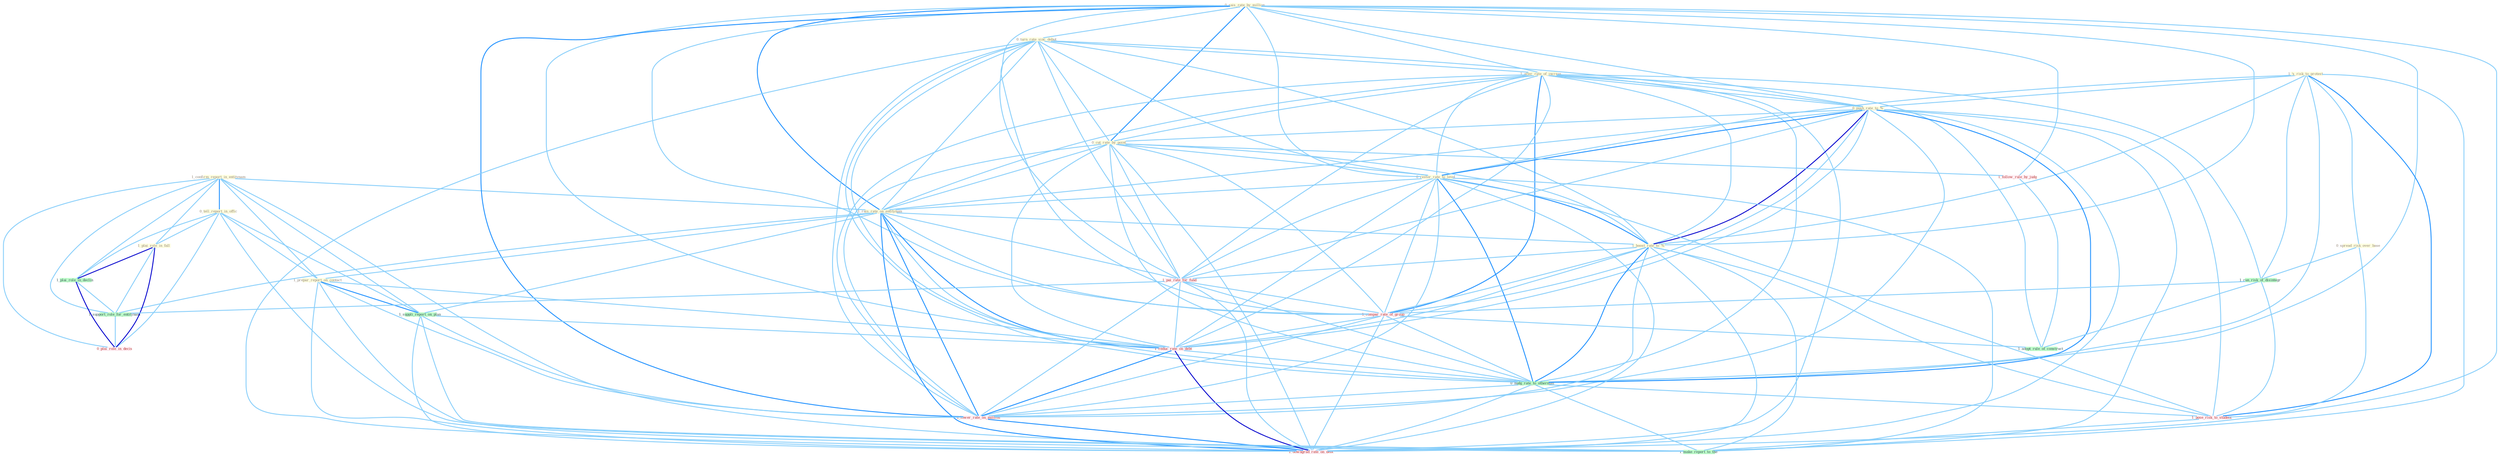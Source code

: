 Graph G{ 
    node
    [shape=polygon,style=filled,width=.5,height=.06,color="#BDFCC9",fixedsize=true,fontsize=4,
    fontcolor="#2f4f4f"];
    {node
    [color="#ffffe0", fontcolor="#8b7d6b"] "1_confirm_report_in_entitynam " "0_rais_rate_by_million " "0_turn_rate_sinc_debut " "1_'s_risk_to_protest " "1_alter_rate_of_increas " "0_push_rate_to_% " "0_cut_rate_by_point " "0_restor_rate_to_level " "1_rais_rate_on_entitynam " "1_boost_rate_to_% " "0_tell_report_in_offic " "0_spread_risk_over_base " "1_plai_role_in_fall " "1_prepar_report_on_contact "}
{node [color="#fff0f5", fontcolor="#b22222"] "1_pai_rate_for_fund " "1_follow_rule_by_judg " "1_compar_rate_of_group " "1_reduc_rate_on_debt " "1_pose_risk_to_student " "0_plai_role_in_decis " "1_lower_rate_on_million " "1_downgrad_rate_on_debt "}
edge [color="#B0E2FF"];

	"1_confirm_report_in_entitynam " -- "1_rais_rate_on_entitynam " [w="1", color="#87cefa" ];
	"1_confirm_report_in_entitynam " -- "0_tell_report_in_offic " [w="2", color="#1e90ff" , len=0.8];
	"1_confirm_report_in_entitynam " -- "1_plai_role_in_fall " [w="1", color="#87cefa" ];
	"1_confirm_report_in_entitynam " -- "1_prepar_report_on_contact " [w="1", color="#87cefa" ];
	"1_confirm_report_in_entitynam " -- "1_plai_role_in_declin " [w="1", color="#87cefa" ];
	"1_confirm_report_in_entitynam " -- "1_suppli_report_on_plan " [w="1", color="#87cefa" ];
	"1_confirm_report_in_entitynam " -- "1_support_role_for_entitynam " [w="1", color="#87cefa" ];
	"1_confirm_report_in_entitynam " -- "0_plai_role_in_decis " [w="1", color="#87cefa" ];
	"1_confirm_report_in_entitynam " -- "1_make_report_to_the " [w="1", color="#87cefa" ];
	"0_rais_rate_by_million " -- "0_turn_rate_sinc_debut " [w="1", color="#87cefa" ];
	"0_rais_rate_by_million " -- "1_alter_rate_of_increas " [w="1", color="#87cefa" ];
	"0_rais_rate_by_million " -- "0_push_rate_to_% " [w="1", color="#87cefa" ];
	"0_rais_rate_by_million " -- "0_cut_rate_by_point " [w="2", color="#1e90ff" , len=0.8];
	"0_rais_rate_by_million " -- "0_restor_rate_to_level " [w="1", color="#87cefa" ];
	"0_rais_rate_by_million " -- "1_rais_rate_on_entitynam " [w="2", color="#1e90ff" , len=0.8];
	"0_rais_rate_by_million " -- "1_boost_rate_to_% " [w="1", color="#87cefa" ];
	"0_rais_rate_by_million " -- "1_pai_rate_for_fund " [w="1", color="#87cefa" ];
	"0_rais_rate_by_million " -- "1_follow_rule_by_judg " [w="1", color="#87cefa" ];
	"0_rais_rate_by_million " -- "1_compar_rate_of_group " [w="1", color="#87cefa" ];
	"0_rais_rate_by_million " -- "1_reduc_rate_on_debt " [w="1", color="#87cefa" ];
	"0_rais_rate_by_million " -- "0_nudg_rate_to_othernum " [w="1", color="#87cefa" ];
	"0_rais_rate_by_million " -- "1_lower_rate_on_million " [w="2", color="#1e90ff" , len=0.8];
	"0_rais_rate_by_million " -- "1_downgrad_rate_on_debt " [w="1", color="#87cefa" ];
	"0_turn_rate_sinc_debut " -- "1_alter_rate_of_increas " [w="1", color="#87cefa" ];
	"0_turn_rate_sinc_debut " -- "0_push_rate_to_% " [w="1", color="#87cefa" ];
	"0_turn_rate_sinc_debut " -- "0_cut_rate_by_point " [w="1", color="#87cefa" ];
	"0_turn_rate_sinc_debut " -- "0_restor_rate_to_level " [w="1", color="#87cefa" ];
	"0_turn_rate_sinc_debut " -- "1_rais_rate_on_entitynam " [w="1", color="#87cefa" ];
	"0_turn_rate_sinc_debut " -- "1_boost_rate_to_% " [w="1", color="#87cefa" ];
	"0_turn_rate_sinc_debut " -- "1_pai_rate_for_fund " [w="1", color="#87cefa" ];
	"0_turn_rate_sinc_debut " -- "1_compar_rate_of_group " [w="1", color="#87cefa" ];
	"0_turn_rate_sinc_debut " -- "1_reduc_rate_on_debt " [w="1", color="#87cefa" ];
	"0_turn_rate_sinc_debut " -- "0_nudg_rate_to_othernum " [w="1", color="#87cefa" ];
	"0_turn_rate_sinc_debut " -- "1_lower_rate_on_million " [w="1", color="#87cefa" ];
	"0_turn_rate_sinc_debut " -- "1_downgrad_rate_on_debt " [w="1", color="#87cefa" ];
	"1_'s_risk_to_protest " -- "0_push_rate_to_% " [w="1", color="#87cefa" ];
	"1_'s_risk_to_protest " -- "0_restor_rate_to_level " [w="1", color="#87cefa" ];
	"1_'s_risk_to_protest " -- "1_boost_rate_to_% " [w="1", color="#87cefa" ];
	"1_'s_risk_to_protest " -- "0_spread_risk_over_base " [w="1", color="#87cefa" ];
	"1_'s_risk_to_protest " -- "1_run_risk_of_disintegr " [w="1", color="#87cefa" ];
	"1_'s_risk_to_protest " -- "0_nudg_rate_to_othernum " [w="1", color="#87cefa" ];
	"1_'s_risk_to_protest " -- "1_pose_risk_to_student " [w="2", color="#1e90ff" , len=0.8];
	"1_'s_risk_to_protest " -- "1_make_report_to_the " [w="1", color="#87cefa" ];
	"1_alter_rate_of_increas " -- "0_push_rate_to_% " [w="1", color="#87cefa" ];
	"1_alter_rate_of_increas " -- "0_cut_rate_by_point " [w="1", color="#87cefa" ];
	"1_alter_rate_of_increas " -- "0_restor_rate_to_level " [w="1", color="#87cefa" ];
	"1_alter_rate_of_increas " -- "1_rais_rate_on_entitynam " [w="1", color="#87cefa" ];
	"1_alter_rate_of_increas " -- "1_boost_rate_to_% " [w="1", color="#87cefa" ];
	"1_alter_rate_of_increas " -- "1_run_risk_of_disintegr " [w="1", color="#87cefa" ];
	"1_alter_rate_of_increas " -- "1_pai_rate_for_fund " [w="1", color="#87cefa" ];
	"1_alter_rate_of_increas " -- "1_compar_rate_of_group " [w="2", color="#1e90ff" , len=0.8];
	"1_alter_rate_of_increas " -- "1_reduc_rate_on_debt " [w="1", color="#87cefa" ];
	"1_alter_rate_of_increas " -- "0_nudg_rate_to_othernum " [w="1", color="#87cefa" ];
	"1_alter_rate_of_increas " -- "1_adopt_rule_of_construct " [w="1", color="#87cefa" ];
	"1_alter_rate_of_increas " -- "1_lower_rate_on_million " [w="1", color="#87cefa" ];
	"1_alter_rate_of_increas " -- "1_downgrad_rate_on_debt " [w="1", color="#87cefa" ];
	"0_push_rate_to_% " -- "0_cut_rate_by_point " [w="1", color="#87cefa" ];
	"0_push_rate_to_% " -- "0_restor_rate_to_level " [w="2", color="#1e90ff" , len=0.8];
	"0_push_rate_to_% " -- "1_rais_rate_on_entitynam " [w="1", color="#87cefa" ];
	"0_push_rate_to_% " -- "1_boost_rate_to_% " [w="3", color="#0000cd" , len=0.6];
	"0_push_rate_to_% " -- "1_pai_rate_for_fund " [w="1", color="#87cefa" ];
	"0_push_rate_to_% " -- "1_compar_rate_of_group " [w="1", color="#87cefa" ];
	"0_push_rate_to_% " -- "1_reduc_rate_on_debt " [w="1", color="#87cefa" ];
	"0_push_rate_to_% " -- "0_nudg_rate_to_othernum " [w="2", color="#1e90ff" , len=0.8];
	"0_push_rate_to_% " -- "1_pose_risk_to_student " [w="1", color="#87cefa" ];
	"0_push_rate_to_% " -- "1_lower_rate_on_million " [w="1", color="#87cefa" ];
	"0_push_rate_to_% " -- "1_downgrad_rate_on_debt " [w="1", color="#87cefa" ];
	"0_push_rate_to_% " -- "1_make_report_to_the " [w="1", color="#87cefa" ];
	"0_cut_rate_by_point " -- "0_restor_rate_to_level " [w="1", color="#87cefa" ];
	"0_cut_rate_by_point " -- "1_rais_rate_on_entitynam " [w="1", color="#87cefa" ];
	"0_cut_rate_by_point " -- "1_boost_rate_to_% " [w="1", color="#87cefa" ];
	"0_cut_rate_by_point " -- "1_pai_rate_for_fund " [w="1", color="#87cefa" ];
	"0_cut_rate_by_point " -- "1_follow_rule_by_judg " [w="1", color="#87cefa" ];
	"0_cut_rate_by_point " -- "1_compar_rate_of_group " [w="1", color="#87cefa" ];
	"0_cut_rate_by_point " -- "1_reduc_rate_on_debt " [w="1", color="#87cefa" ];
	"0_cut_rate_by_point " -- "0_nudg_rate_to_othernum " [w="1", color="#87cefa" ];
	"0_cut_rate_by_point " -- "1_lower_rate_on_million " [w="1", color="#87cefa" ];
	"0_cut_rate_by_point " -- "1_downgrad_rate_on_debt " [w="1", color="#87cefa" ];
	"0_restor_rate_to_level " -- "1_rais_rate_on_entitynam " [w="1", color="#87cefa" ];
	"0_restor_rate_to_level " -- "1_boost_rate_to_% " [w="2", color="#1e90ff" , len=0.8];
	"0_restor_rate_to_level " -- "1_pai_rate_for_fund " [w="1", color="#87cefa" ];
	"0_restor_rate_to_level " -- "1_compar_rate_of_group " [w="1", color="#87cefa" ];
	"0_restor_rate_to_level " -- "1_reduc_rate_on_debt " [w="1", color="#87cefa" ];
	"0_restor_rate_to_level " -- "0_nudg_rate_to_othernum " [w="2", color="#1e90ff" , len=0.8];
	"0_restor_rate_to_level " -- "1_pose_risk_to_student " [w="1", color="#87cefa" ];
	"0_restor_rate_to_level " -- "1_lower_rate_on_million " [w="1", color="#87cefa" ];
	"0_restor_rate_to_level " -- "1_downgrad_rate_on_debt " [w="1", color="#87cefa" ];
	"0_restor_rate_to_level " -- "1_make_report_to_the " [w="1", color="#87cefa" ];
	"1_rais_rate_on_entitynam " -- "1_boost_rate_to_% " [w="1", color="#87cefa" ];
	"1_rais_rate_on_entitynam " -- "1_prepar_report_on_contact " [w="1", color="#87cefa" ];
	"1_rais_rate_on_entitynam " -- "1_suppli_report_on_plan " [w="1", color="#87cefa" ];
	"1_rais_rate_on_entitynam " -- "1_pai_rate_for_fund " [w="1", color="#87cefa" ];
	"1_rais_rate_on_entitynam " -- "1_compar_rate_of_group " [w="1", color="#87cefa" ];
	"1_rais_rate_on_entitynam " -- "1_reduc_rate_on_debt " [w="2", color="#1e90ff" , len=0.8];
	"1_rais_rate_on_entitynam " -- "0_nudg_rate_to_othernum " [w="1", color="#87cefa" ];
	"1_rais_rate_on_entitynam " -- "1_support_role_for_entitynam " [w="1", color="#87cefa" ];
	"1_rais_rate_on_entitynam " -- "1_lower_rate_on_million " [w="2", color="#1e90ff" , len=0.8];
	"1_rais_rate_on_entitynam " -- "1_downgrad_rate_on_debt " [w="2", color="#1e90ff" , len=0.8];
	"1_boost_rate_to_% " -- "1_pai_rate_for_fund " [w="1", color="#87cefa" ];
	"1_boost_rate_to_% " -- "1_compar_rate_of_group " [w="1", color="#87cefa" ];
	"1_boost_rate_to_% " -- "1_reduc_rate_on_debt " [w="1", color="#87cefa" ];
	"1_boost_rate_to_% " -- "0_nudg_rate_to_othernum " [w="2", color="#1e90ff" , len=0.8];
	"1_boost_rate_to_% " -- "1_pose_risk_to_student " [w="1", color="#87cefa" ];
	"1_boost_rate_to_% " -- "1_lower_rate_on_million " [w="1", color="#87cefa" ];
	"1_boost_rate_to_% " -- "1_downgrad_rate_on_debt " [w="1", color="#87cefa" ];
	"1_boost_rate_to_% " -- "1_make_report_to_the " [w="1", color="#87cefa" ];
	"0_tell_report_in_offic " -- "1_plai_role_in_fall " [w="1", color="#87cefa" ];
	"0_tell_report_in_offic " -- "1_prepar_report_on_contact " [w="1", color="#87cefa" ];
	"0_tell_report_in_offic " -- "1_plai_role_in_declin " [w="1", color="#87cefa" ];
	"0_tell_report_in_offic " -- "1_suppli_report_on_plan " [w="1", color="#87cefa" ];
	"0_tell_report_in_offic " -- "0_plai_role_in_decis " [w="1", color="#87cefa" ];
	"0_tell_report_in_offic " -- "1_make_report_to_the " [w="1", color="#87cefa" ];
	"0_spread_risk_over_base " -- "1_run_risk_of_disintegr " [w="1", color="#87cefa" ];
	"0_spread_risk_over_base " -- "1_pose_risk_to_student " [w="1", color="#87cefa" ];
	"1_plai_role_in_fall " -- "1_plai_role_in_declin " [w="3", color="#0000cd" , len=0.6];
	"1_plai_role_in_fall " -- "1_support_role_for_entitynam " [w="1", color="#87cefa" ];
	"1_plai_role_in_fall " -- "0_plai_role_in_decis " [w="3", color="#0000cd" , len=0.6];
	"1_prepar_report_on_contact " -- "1_suppli_report_on_plan " [w="2", color="#1e90ff" , len=0.8];
	"1_prepar_report_on_contact " -- "1_reduc_rate_on_debt " [w="1", color="#87cefa" ];
	"1_prepar_report_on_contact " -- "1_lower_rate_on_million " [w="1", color="#87cefa" ];
	"1_prepar_report_on_contact " -- "1_downgrad_rate_on_debt " [w="1", color="#87cefa" ];
	"1_prepar_report_on_contact " -- "1_make_report_to_the " [w="1", color="#87cefa" ];
	"1_run_risk_of_disintegr " -- "1_compar_rate_of_group " [w="1", color="#87cefa" ];
	"1_run_risk_of_disintegr " -- "1_pose_risk_to_student " [w="1", color="#87cefa" ];
	"1_run_risk_of_disintegr " -- "1_adopt_rule_of_construct " [w="1", color="#87cefa" ];
	"1_plai_role_in_declin " -- "1_support_role_for_entitynam " [w="1", color="#87cefa" ];
	"1_plai_role_in_declin " -- "0_plai_role_in_decis " [w="3", color="#0000cd" , len=0.6];
	"1_suppli_report_on_plan " -- "1_reduc_rate_on_debt " [w="1", color="#87cefa" ];
	"1_suppli_report_on_plan " -- "1_lower_rate_on_million " [w="1", color="#87cefa" ];
	"1_suppli_report_on_plan " -- "1_downgrad_rate_on_debt " [w="1", color="#87cefa" ];
	"1_suppli_report_on_plan " -- "1_make_report_to_the " [w="1", color="#87cefa" ];
	"1_pai_rate_for_fund " -- "1_compar_rate_of_group " [w="1", color="#87cefa" ];
	"1_pai_rate_for_fund " -- "1_reduc_rate_on_debt " [w="1", color="#87cefa" ];
	"1_pai_rate_for_fund " -- "0_nudg_rate_to_othernum " [w="1", color="#87cefa" ];
	"1_pai_rate_for_fund " -- "1_support_role_for_entitynam " [w="1", color="#87cefa" ];
	"1_pai_rate_for_fund " -- "1_lower_rate_on_million " [w="1", color="#87cefa" ];
	"1_pai_rate_for_fund " -- "1_downgrad_rate_on_debt " [w="1", color="#87cefa" ];
	"1_follow_rule_by_judg " -- "1_adopt_rule_of_construct " [w="1", color="#87cefa" ];
	"1_compar_rate_of_group " -- "1_reduc_rate_on_debt " [w="1", color="#87cefa" ];
	"1_compar_rate_of_group " -- "0_nudg_rate_to_othernum " [w="1", color="#87cefa" ];
	"1_compar_rate_of_group " -- "1_adopt_rule_of_construct " [w="1", color="#87cefa" ];
	"1_compar_rate_of_group " -- "1_lower_rate_on_million " [w="1", color="#87cefa" ];
	"1_compar_rate_of_group " -- "1_downgrad_rate_on_debt " [w="1", color="#87cefa" ];
	"1_reduc_rate_on_debt " -- "0_nudg_rate_to_othernum " [w="1", color="#87cefa" ];
	"1_reduc_rate_on_debt " -- "1_lower_rate_on_million " [w="2", color="#1e90ff" , len=0.8];
	"1_reduc_rate_on_debt " -- "1_downgrad_rate_on_debt " [w="3", color="#0000cd" , len=0.6];
	"0_nudg_rate_to_othernum " -- "1_pose_risk_to_student " [w="1", color="#87cefa" ];
	"0_nudg_rate_to_othernum " -- "1_lower_rate_on_million " [w="1", color="#87cefa" ];
	"0_nudg_rate_to_othernum " -- "1_downgrad_rate_on_debt " [w="1", color="#87cefa" ];
	"0_nudg_rate_to_othernum " -- "1_make_report_to_the " [w="1", color="#87cefa" ];
	"1_support_role_for_entitynam " -- "0_plai_role_in_decis " [w="1", color="#87cefa" ];
	"1_pose_risk_to_student " -- "1_make_report_to_the " [w="1", color="#87cefa" ];
	"1_lower_rate_on_million " -- "1_downgrad_rate_on_debt " [w="2", color="#1e90ff" , len=0.8];
}